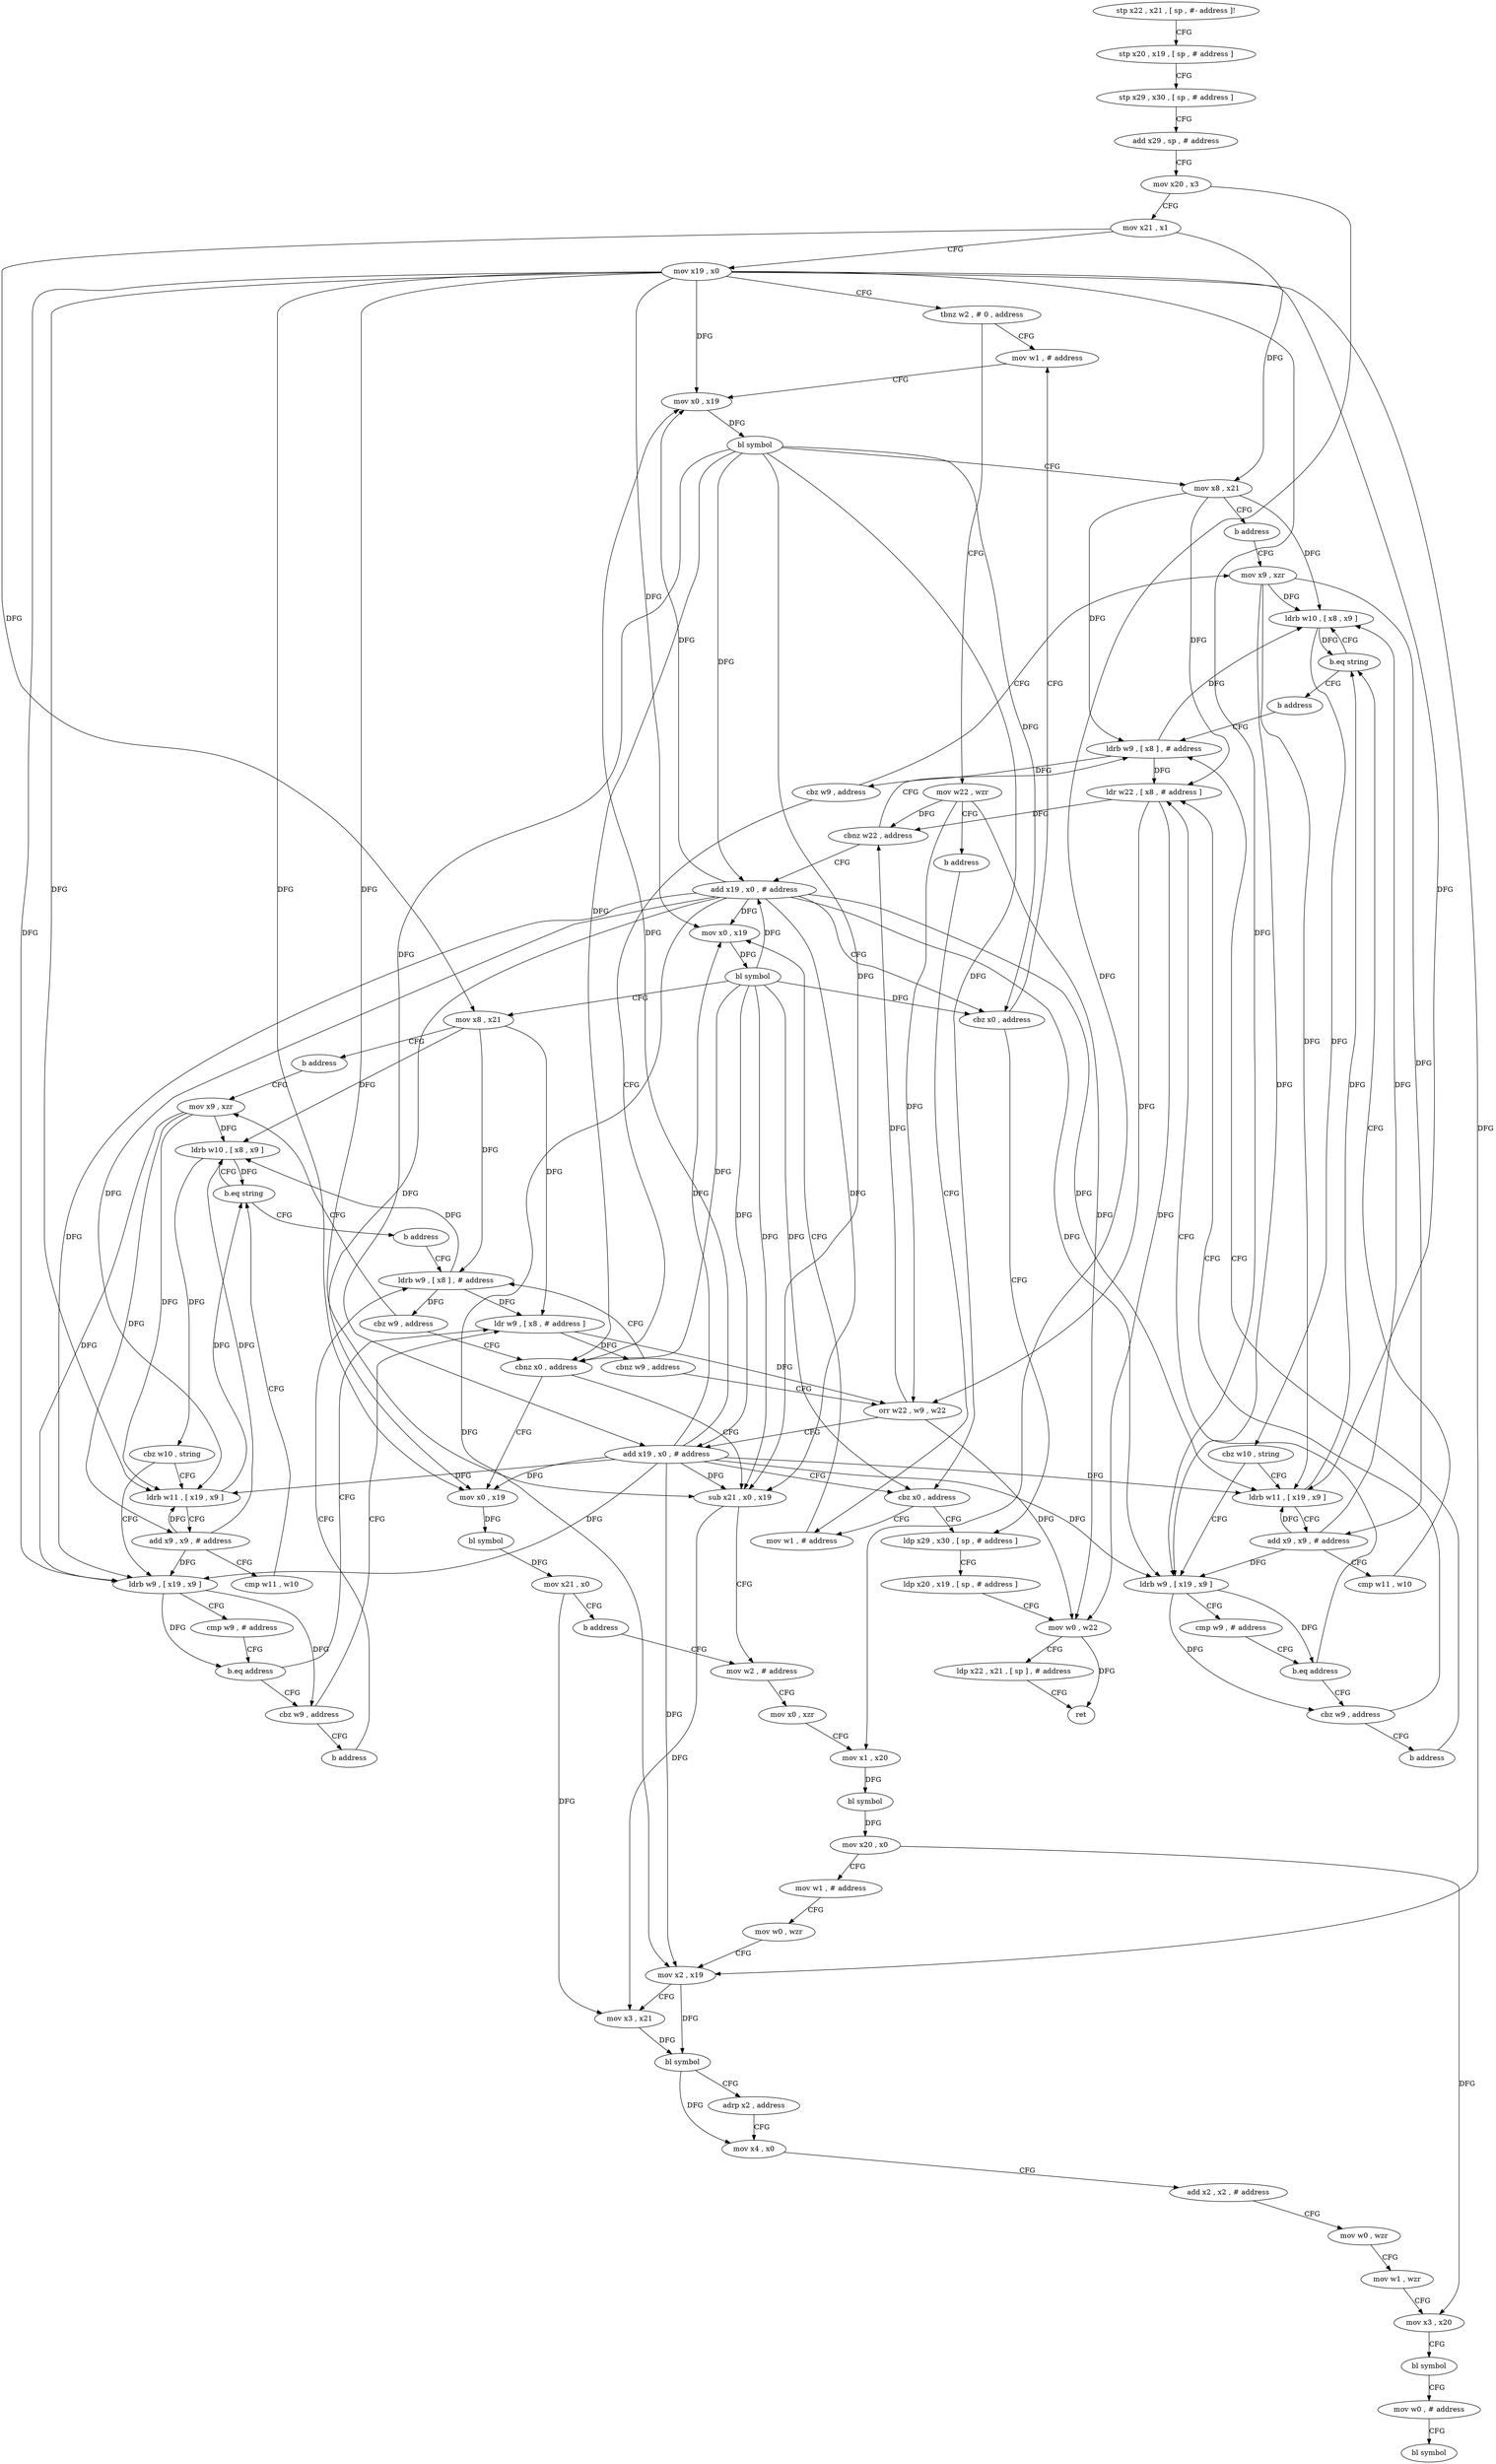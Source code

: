 digraph "func" {
"4213652" [label = "stp x22 , x21 , [ sp , #- address ]!" ]
"4213656" [label = "stp x20 , x19 , [ sp , # address ]" ]
"4213660" [label = "stp x29 , x30 , [ sp , # address ]" ]
"4213664" [label = "add x29 , sp , # address" ]
"4213668" [label = "mov x20 , x3" ]
"4213672" [label = "mov x21 , x1" ]
"4213676" [label = "mov x19 , x0" ]
"4213680" [label = "tbnz w2 , # 0 , address" ]
"4213700" [label = "mov w1 , # address" ]
"4213684" [label = "mov w22 , wzr" ]
"4213704" [label = "mov x0 , x19" ]
"4213708" [label = "bl symbol" ]
"4213712" [label = "mov x8 , x21" ]
"4213716" [label = "b address" ]
"4213736" [label = "mov x9 , xzr" ]
"4213688" [label = "b address" ]
"4213800" [label = "mov w1 , # address" ]
"4213740" [label = "ldrb w10 , [ x8 , x9 ]" ]
"4213804" [label = "mov x0 , x19" ]
"4213808" [label = "bl symbol" ]
"4213812" [label = "mov x8 , x21" ]
"4213816" [label = "b address" ]
"4213836" [label = "mov x9 , xzr" ]
"4213768" [label = "ldrb w9 , [ x19 , x9 ]" ]
"4213772" [label = "cmp w9 , # address" ]
"4213776" [label = "b.eq address" ]
"4213720" [label = "ldr w22 , [ x8 , # address ]" ]
"4213780" [label = "cbz w9 , address" ]
"4213748" [label = "ldrb w11 , [ x19 , x9 ]" ]
"4213752" [label = "add x9 , x9 , # address" ]
"4213756" [label = "cmp w11 , w10" ]
"4213760" [label = "b.eq string" ]
"4213764" [label = "b address" ]
"4213840" [label = "ldrb w10 , [ x8 , x9 ]" ]
"4213724" [label = "cbnz w22 , address" ]
"4213692" [label = "add x19 , x0 , # address" ]
"4213728" [label = "ldrb w9 , [ x8 ] , # address" ]
"4213784" [label = "b address" ]
"4213744" [label = "cbz w10 , string" ]
"4213868" [label = "ldrb w9 , [ x19 , x9 ]" ]
"4213872" [label = "cmp w9 , # address" ]
"4213876" [label = "b.eq address" ]
"4213820" [label = "ldr w9 , [ x8 , # address ]" ]
"4213880" [label = "cbz w9 , address" ]
"4213848" [label = "ldrb w11 , [ x19 , x9 ]" ]
"4213852" [label = "add x9 , x9 , # address" ]
"4213856" [label = "cmp w11 , w10" ]
"4213860" [label = "b.eq string" ]
"4213864" [label = "b address" ]
"4213696" [label = "cbz x0 , address" ]
"4213888" [label = "ldp x29 , x30 , [ sp , # address ]" ]
"4213732" [label = "cbz w9 , address" ]
"4213908" [label = "cbnz x0 , address" ]
"4213824" [label = "cbnz w9 , address" ]
"4213788" [label = "orr w22 , w9 , w22" ]
"4213828" [label = "ldrb w9 , [ x8 ] , # address" ]
"4213884" [label = "b address" ]
"4213844" [label = "cbz w10 , string" ]
"4213892" [label = "ldp x20 , x19 , [ sp , # address ]" ]
"4213896" [label = "mov w0 , w22" ]
"4213900" [label = "ldp x22 , x21 , [ sp ] , # address" ]
"4213904" [label = "ret" ]
"4213928" [label = "sub x21 , x0 , x19" ]
"4213912" [label = "mov x0 , x19" ]
"4213792" [label = "add x19 , x0 , # address" ]
"4213796" [label = "cbz x0 , address" ]
"4213832" [label = "cbz w9 , address" ]
"4213932" [label = "mov w2 , # address" ]
"4213916" [label = "bl symbol" ]
"4213920" [label = "mov x21 , x0" ]
"4213924" [label = "b address" ]
"4213936" [label = "mov x0 , xzr" ]
"4213940" [label = "mov x1 , x20" ]
"4213944" [label = "bl symbol" ]
"4213948" [label = "mov x20 , x0" ]
"4213952" [label = "mov w1 , # address" ]
"4213956" [label = "mov w0 , wzr" ]
"4213960" [label = "mov x2 , x19" ]
"4213964" [label = "mov x3 , x21" ]
"4213968" [label = "bl symbol" ]
"4213972" [label = "adrp x2 , address" ]
"4213976" [label = "mov x4 , x0" ]
"4213980" [label = "add x2 , x2 , # address" ]
"4213984" [label = "mov w0 , wzr" ]
"4213988" [label = "mov w1 , wzr" ]
"4213992" [label = "mov x3 , x20" ]
"4213996" [label = "bl symbol" ]
"4214000" [label = "mov w0 , # address" ]
"4214004" [label = "bl symbol" ]
"4213652" -> "4213656" [ label = "CFG" ]
"4213656" -> "4213660" [ label = "CFG" ]
"4213660" -> "4213664" [ label = "CFG" ]
"4213664" -> "4213668" [ label = "CFG" ]
"4213668" -> "4213672" [ label = "CFG" ]
"4213668" -> "4213940" [ label = "DFG" ]
"4213672" -> "4213676" [ label = "CFG" ]
"4213672" -> "4213712" [ label = "DFG" ]
"4213672" -> "4213812" [ label = "DFG" ]
"4213676" -> "4213680" [ label = "CFG" ]
"4213676" -> "4213704" [ label = "DFG" ]
"4213676" -> "4213804" [ label = "DFG" ]
"4213676" -> "4213768" [ label = "DFG" ]
"4213676" -> "4213748" [ label = "DFG" ]
"4213676" -> "4213868" [ label = "DFG" ]
"4213676" -> "4213848" [ label = "DFG" ]
"4213676" -> "4213928" [ label = "DFG" ]
"4213676" -> "4213912" [ label = "DFG" ]
"4213676" -> "4213960" [ label = "DFG" ]
"4213680" -> "4213700" [ label = "CFG" ]
"4213680" -> "4213684" [ label = "CFG" ]
"4213700" -> "4213704" [ label = "CFG" ]
"4213684" -> "4213688" [ label = "CFG" ]
"4213684" -> "4213724" [ label = "DFG" ]
"4213684" -> "4213896" [ label = "DFG" ]
"4213684" -> "4213788" [ label = "DFG" ]
"4213704" -> "4213708" [ label = "DFG" ]
"4213708" -> "4213712" [ label = "CFG" ]
"4213708" -> "4213692" [ label = "DFG" ]
"4213708" -> "4213696" [ label = "DFG" ]
"4213708" -> "4213908" [ label = "DFG" ]
"4213708" -> "4213792" [ label = "DFG" ]
"4213708" -> "4213796" [ label = "DFG" ]
"4213708" -> "4213928" [ label = "DFG" ]
"4213712" -> "4213716" [ label = "CFG" ]
"4213712" -> "4213740" [ label = "DFG" ]
"4213712" -> "4213720" [ label = "DFG" ]
"4213712" -> "4213728" [ label = "DFG" ]
"4213716" -> "4213736" [ label = "CFG" ]
"4213736" -> "4213740" [ label = "DFG" ]
"4213736" -> "4213768" [ label = "DFG" ]
"4213736" -> "4213748" [ label = "DFG" ]
"4213736" -> "4213752" [ label = "DFG" ]
"4213688" -> "4213800" [ label = "CFG" ]
"4213800" -> "4213804" [ label = "CFG" ]
"4213740" -> "4213744" [ label = "DFG" ]
"4213740" -> "4213760" [ label = "DFG" ]
"4213804" -> "4213808" [ label = "DFG" ]
"4213808" -> "4213812" [ label = "CFG" ]
"4213808" -> "4213692" [ label = "DFG" ]
"4213808" -> "4213696" [ label = "DFG" ]
"4213808" -> "4213908" [ label = "DFG" ]
"4213808" -> "4213792" [ label = "DFG" ]
"4213808" -> "4213796" [ label = "DFG" ]
"4213808" -> "4213928" [ label = "DFG" ]
"4213812" -> "4213816" [ label = "CFG" ]
"4213812" -> "4213840" [ label = "DFG" ]
"4213812" -> "4213820" [ label = "DFG" ]
"4213812" -> "4213828" [ label = "DFG" ]
"4213816" -> "4213836" [ label = "CFG" ]
"4213836" -> "4213840" [ label = "DFG" ]
"4213836" -> "4213868" [ label = "DFG" ]
"4213836" -> "4213848" [ label = "DFG" ]
"4213836" -> "4213852" [ label = "DFG" ]
"4213768" -> "4213772" [ label = "CFG" ]
"4213768" -> "4213776" [ label = "DFG" ]
"4213768" -> "4213780" [ label = "DFG" ]
"4213772" -> "4213776" [ label = "CFG" ]
"4213776" -> "4213720" [ label = "CFG" ]
"4213776" -> "4213780" [ label = "CFG" ]
"4213720" -> "4213724" [ label = "DFG" ]
"4213720" -> "4213896" [ label = "DFG" ]
"4213720" -> "4213788" [ label = "DFG" ]
"4213780" -> "4213720" [ label = "CFG" ]
"4213780" -> "4213784" [ label = "CFG" ]
"4213748" -> "4213752" [ label = "CFG" ]
"4213748" -> "4213760" [ label = "DFG" ]
"4213752" -> "4213756" [ label = "CFG" ]
"4213752" -> "4213740" [ label = "DFG" ]
"4213752" -> "4213768" [ label = "DFG" ]
"4213752" -> "4213748" [ label = "DFG" ]
"4213756" -> "4213760" [ label = "CFG" ]
"4213760" -> "4213740" [ label = "CFG" ]
"4213760" -> "4213764" [ label = "CFG" ]
"4213764" -> "4213728" [ label = "CFG" ]
"4213840" -> "4213844" [ label = "DFG" ]
"4213840" -> "4213860" [ label = "DFG" ]
"4213724" -> "4213692" [ label = "CFG" ]
"4213724" -> "4213728" [ label = "CFG" ]
"4213692" -> "4213696" [ label = "CFG" ]
"4213692" -> "4213704" [ label = "DFG" ]
"4213692" -> "4213804" [ label = "DFG" ]
"4213692" -> "4213768" [ label = "DFG" ]
"4213692" -> "4213748" [ label = "DFG" ]
"4213692" -> "4213868" [ label = "DFG" ]
"4213692" -> "4213848" [ label = "DFG" ]
"4213692" -> "4213928" [ label = "DFG" ]
"4213692" -> "4213912" [ label = "DFG" ]
"4213692" -> "4213960" [ label = "DFG" ]
"4213728" -> "4213732" [ label = "DFG" ]
"4213728" -> "4213720" [ label = "DFG" ]
"4213728" -> "4213740" [ label = "DFG" ]
"4213784" -> "4213728" [ label = "CFG" ]
"4213744" -> "4213768" [ label = "CFG" ]
"4213744" -> "4213748" [ label = "CFG" ]
"4213868" -> "4213872" [ label = "CFG" ]
"4213868" -> "4213876" [ label = "DFG" ]
"4213868" -> "4213880" [ label = "DFG" ]
"4213872" -> "4213876" [ label = "CFG" ]
"4213876" -> "4213820" [ label = "CFG" ]
"4213876" -> "4213880" [ label = "CFG" ]
"4213820" -> "4213824" [ label = "DFG" ]
"4213820" -> "4213788" [ label = "DFG" ]
"4213880" -> "4213820" [ label = "CFG" ]
"4213880" -> "4213884" [ label = "CFG" ]
"4213848" -> "4213852" [ label = "CFG" ]
"4213848" -> "4213860" [ label = "DFG" ]
"4213852" -> "4213856" [ label = "CFG" ]
"4213852" -> "4213840" [ label = "DFG" ]
"4213852" -> "4213868" [ label = "DFG" ]
"4213852" -> "4213848" [ label = "DFG" ]
"4213856" -> "4213860" [ label = "CFG" ]
"4213860" -> "4213840" [ label = "CFG" ]
"4213860" -> "4213864" [ label = "CFG" ]
"4213864" -> "4213828" [ label = "CFG" ]
"4213696" -> "4213888" [ label = "CFG" ]
"4213696" -> "4213700" [ label = "CFG" ]
"4213888" -> "4213892" [ label = "CFG" ]
"4213732" -> "4213908" [ label = "CFG" ]
"4213732" -> "4213736" [ label = "CFG" ]
"4213908" -> "4213928" [ label = "CFG" ]
"4213908" -> "4213912" [ label = "CFG" ]
"4213824" -> "4213788" [ label = "CFG" ]
"4213824" -> "4213828" [ label = "CFG" ]
"4213788" -> "4213792" [ label = "CFG" ]
"4213788" -> "4213724" [ label = "DFG" ]
"4213788" -> "4213896" [ label = "DFG" ]
"4213828" -> "4213832" [ label = "DFG" ]
"4213828" -> "4213820" [ label = "DFG" ]
"4213828" -> "4213840" [ label = "DFG" ]
"4213884" -> "4213828" [ label = "CFG" ]
"4213844" -> "4213868" [ label = "CFG" ]
"4213844" -> "4213848" [ label = "CFG" ]
"4213892" -> "4213896" [ label = "CFG" ]
"4213896" -> "4213900" [ label = "CFG" ]
"4213896" -> "4213904" [ label = "DFG" ]
"4213900" -> "4213904" [ label = "CFG" ]
"4213928" -> "4213932" [ label = "CFG" ]
"4213928" -> "4213964" [ label = "DFG" ]
"4213912" -> "4213916" [ label = "DFG" ]
"4213792" -> "4213796" [ label = "CFG" ]
"4213792" -> "4213704" [ label = "DFG" ]
"4213792" -> "4213804" [ label = "DFG" ]
"4213792" -> "4213768" [ label = "DFG" ]
"4213792" -> "4213748" [ label = "DFG" ]
"4213792" -> "4213868" [ label = "DFG" ]
"4213792" -> "4213848" [ label = "DFG" ]
"4213792" -> "4213928" [ label = "DFG" ]
"4213792" -> "4213912" [ label = "DFG" ]
"4213792" -> "4213960" [ label = "DFG" ]
"4213796" -> "4213888" [ label = "CFG" ]
"4213796" -> "4213800" [ label = "CFG" ]
"4213832" -> "4213908" [ label = "CFG" ]
"4213832" -> "4213836" [ label = "CFG" ]
"4213932" -> "4213936" [ label = "CFG" ]
"4213916" -> "4213920" [ label = "DFG" ]
"4213920" -> "4213924" [ label = "CFG" ]
"4213920" -> "4213964" [ label = "DFG" ]
"4213924" -> "4213932" [ label = "CFG" ]
"4213936" -> "4213940" [ label = "CFG" ]
"4213940" -> "4213944" [ label = "DFG" ]
"4213944" -> "4213948" [ label = "DFG" ]
"4213948" -> "4213952" [ label = "CFG" ]
"4213948" -> "4213992" [ label = "DFG" ]
"4213952" -> "4213956" [ label = "CFG" ]
"4213956" -> "4213960" [ label = "CFG" ]
"4213960" -> "4213964" [ label = "CFG" ]
"4213960" -> "4213968" [ label = "DFG" ]
"4213964" -> "4213968" [ label = "DFG" ]
"4213968" -> "4213972" [ label = "CFG" ]
"4213968" -> "4213976" [ label = "DFG" ]
"4213972" -> "4213976" [ label = "CFG" ]
"4213976" -> "4213980" [ label = "CFG" ]
"4213980" -> "4213984" [ label = "CFG" ]
"4213984" -> "4213988" [ label = "CFG" ]
"4213988" -> "4213992" [ label = "CFG" ]
"4213992" -> "4213996" [ label = "CFG" ]
"4213996" -> "4214000" [ label = "CFG" ]
"4214000" -> "4214004" [ label = "CFG" ]
}
